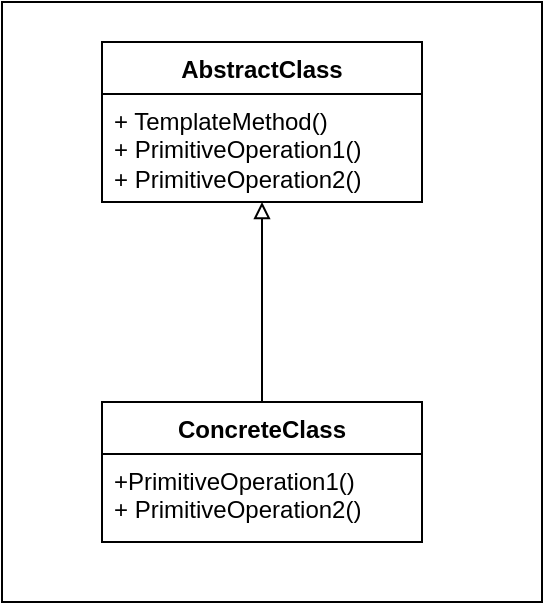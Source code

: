 <mxfile version="21.3.6" type="device">
  <diagram name="Page-1" id="SDWG9DKmseKplDPkIkF8">
    <mxGraphModel dx="1434" dy="739" grid="1" gridSize="10" guides="1" tooltips="1" connect="1" arrows="1" fold="1" page="1" pageScale="1" pageWidth="850" pageHeight="1100" math="0" shadow="0">
      <root>
        <mxCell id="0" />
        <mxCell id="1" parent="0" />
        <mxCell id="bwSSeVmjy1r_vaOKLsch-12" value="" style="rounded=0;whiteSpace=wrap;html=1;" vertex="1" parent="1">
          <mxGeometry x="230" y="90" width="270" height="300" as="geometry" />
        </mxCell>
        <mxCell id="bwSSeVmjy1r_vaOKLsch-1" value="AbstractClass" style="swimlane;fontStyle=1;align=center;verticalAlign=top;childLayout=stackLayout;horizontal=1;startSize=26;horizontalStack=0;resizeParent=1;resizeParentMax=0;resizeLast=0;collapsible=1;marginBottom=0;whiteSpace=wrap;html=1;" vertex="1" parent="1">
          <mxGeometry x="280" y="110" width="160" height="80" as="geometry" />
        </mxCell>
        <mxCell id="bwSSeVmjy1r_vaOKLsch-4" value="+ TemplateMethod()&lt;br&gt;+ PrimitiveOperation1()&lt;br&gt;+ PrimitiveOperation2()" style="text;strokeColor=none;fillColor=none;align=left;verticalAlign=top;spacingLeft=4;spacingRight=4;overflow=hidden;rotatable=0;points=[[0,0.5],[1,0.5]];portConstraint=eastwest;whiteSpace=wrap;html=1;" vertex="1" parent="bwSSeVmjy1r_vaOKLsch-1">
          <mxGeometry y="26" width="160" height="54" as="geometry" />
        </mxCell>
        <mxCell id="bwSSeVmjy1r_vaOKLsch-10" style="edgeStyle=orthogonalEdgeStyle;rounded=0;orthogonalLoop=1;jettySize=auto;html=1;endArrow=block;endFill=0;" edge="1" parent="1" source="bwSSeVmjy1r_vaOKLsch-5" target="bwSSeVmjy1r_vaOKLsch-1">
          <mxGeometry relative="1" as="geometry" />
        </mxCell>
        <mxCell id="bwSSeVmjy1r_vaOKLsch-5" value="ConcreteClass" style="swimlane;fontStyle=1;align=center;verticalAlign=top;childLayout=stackLayout;horizontal=1;startSize=26;horizontalStack=0;resizeParent=1;resizeParentMax=0;resizeLast=0;collapsible=1;marginBottom=0;whiteSpace=wrap;html=1;" vertex="1" parent="1">
          <mxGeometry x="280" y="290" width="160" height="70" as="geometry" />
        </mxCell>
        <mxCell id="bwSSeVmjy1r_vaOKLsch-8" value="+PrimitiveOperation1()&lt;br style=&quot;border-color: var(--border-color);&quot;&gt;+ PrimitiveOperation2()" style="text;strokeColor=none;fillColor=none;align=left;verticalAlign=top;spacingLeft=4;spacingRight=4;overflow=hidden;rotatable=0;points=[[0,0.5],[1,0.5]];portConstraint=eastwest;whiteSpace=wrap;html=1;" vertex="1" parent="bwSSeVmjy1r_vaOKLsch-5">
          <mxGeometry y="26" width="160" height="44" as="geometry" />
        </mxCell>
      </root>
    </mxGraphModel>
  </diagram>
</mxfile>
